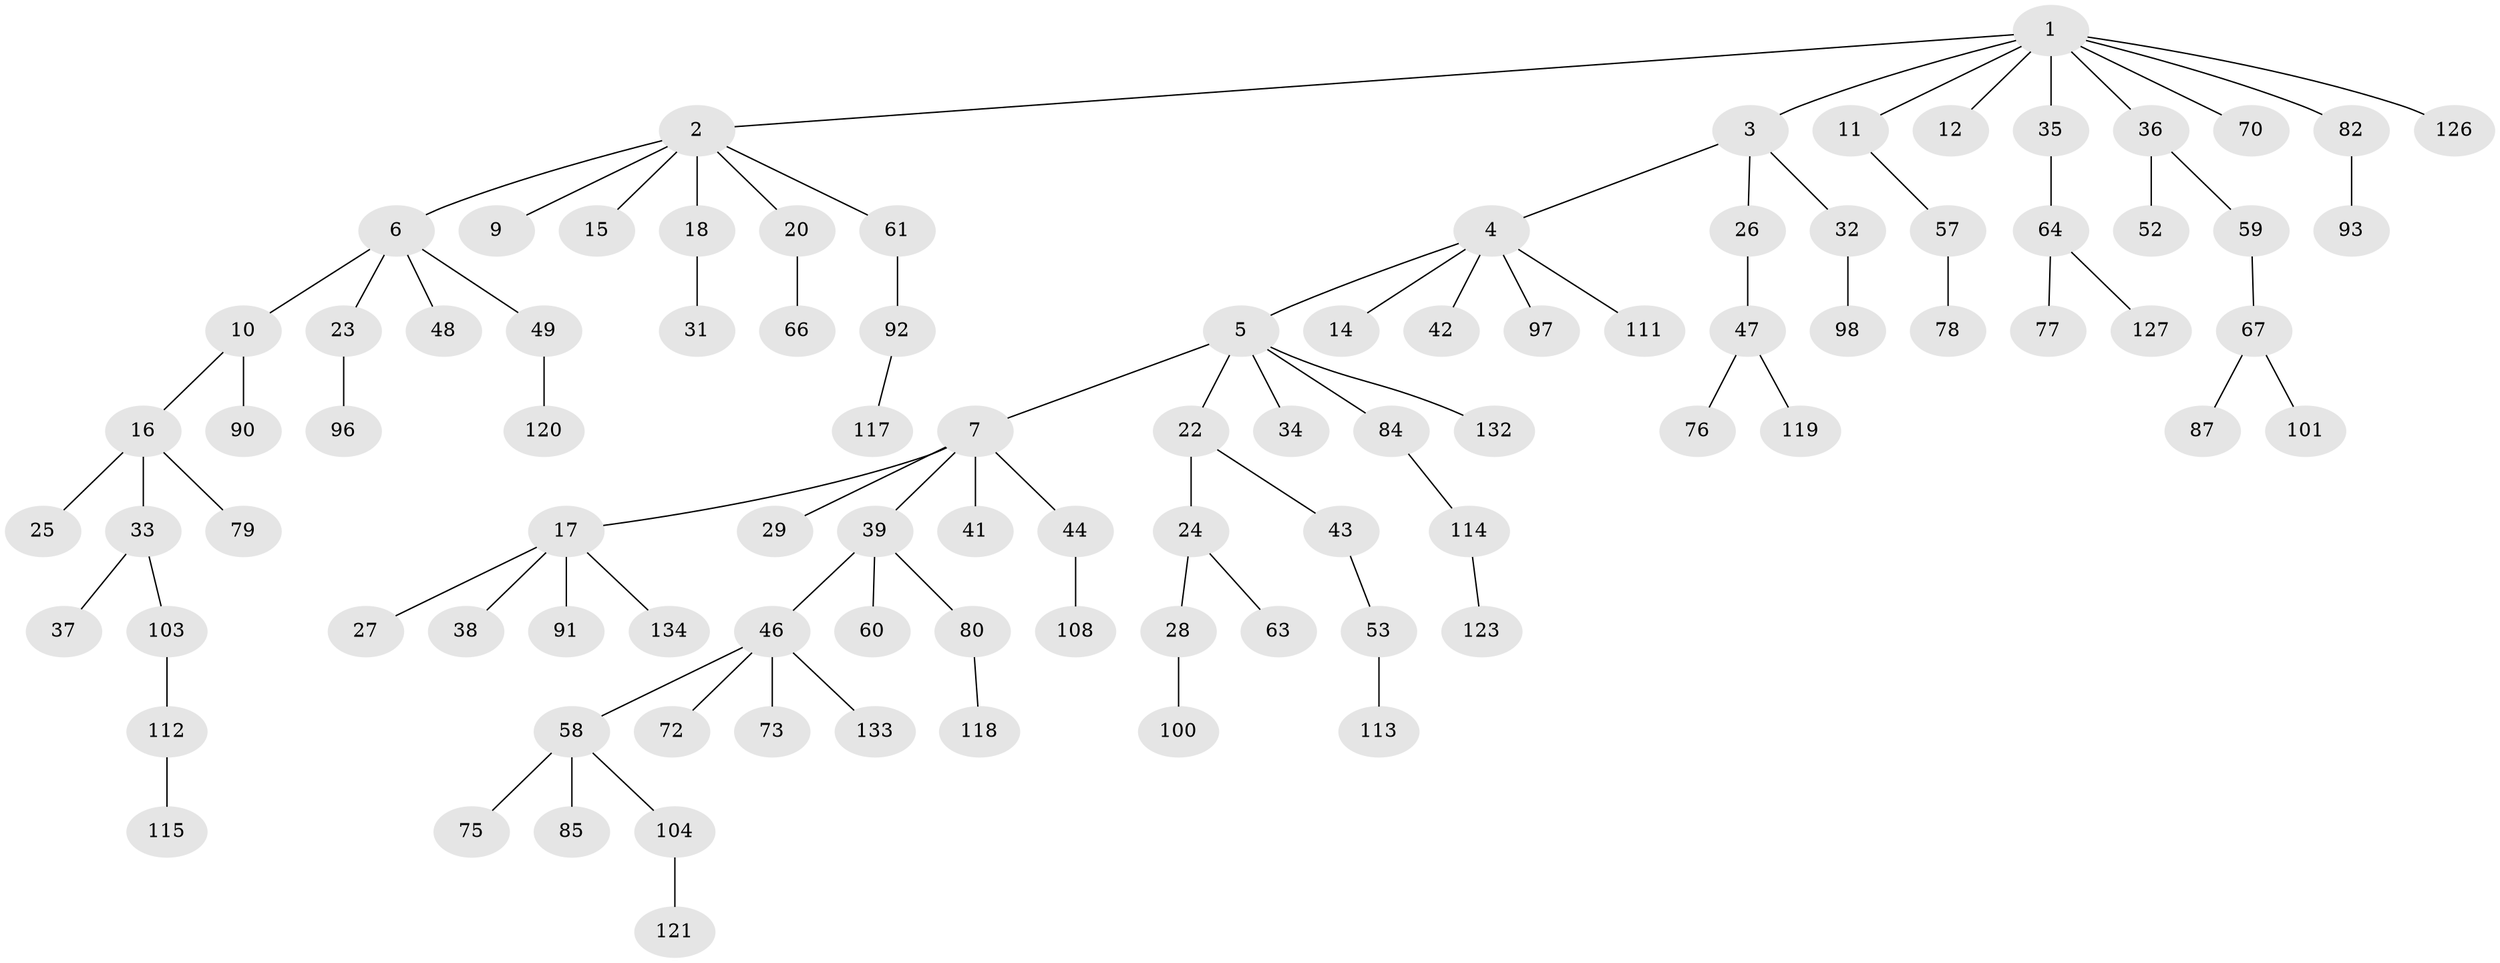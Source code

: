 // Generated by graph-tools (version 1.1) at 2025/24/03/03/25 07:24:06]
// undirected, 94 vertices, 93 edges
graph export_dot {
graph [start="1"]
  node [color=gray90,style=filled];
  1 [super="+54"];
  2;
  3 [super="+124"];
  4 [super="+30"];
  5 [super="+95"];
  6 [super="+8"];
  7 [super="+13"];
  9 [super="+109"];
  10;
  11;
  12;
  14 [super="+89"];
  15;
  16 [super="+19"];
  17 [super="+55"];
  18 [super="+21"];
  20 [super="+62"];
  22 [super="+50"];
  23;
  24 [super="+129"];
  25;
  26 [super="+81"];
  27;
  28 [super="+74"];
  29 [super="+40"];
  31;
  32;
  33;
  34 [super="+107"];
  35 [super="+106"];
  36;
  37;
  38;
  39 [super="+45"];
  41 [super="+102"];
  42 [super="+56"];
  43;
  44 [super="+105"];
  46 [super="+69"];
  47;
  48;
  49 [super="+51"];
  52;
  53 [super="+68"];
  57;
  58 [super="+65"];
  59 [super="+94"];
  60;
  61 [super="+88"];
  63 [super="+83"];
  64 [super="+116"];
  66;
  67 [super="+71"];
  70;
  72;
  73;
  75;
  76;
  77;
  78 [super="+86"];
  79;
  80;
  82 [super="+110"];
  84 [super="+131"];
  85;
  87;
  90;
  91;
  92;
  93;
  96;
  97 [super="+99"];
  98 [super="+125"];
  100;
  101;
  103 [super="+130"];
  104;
  108;
  111;
  112 [super="+128"];
  113;
  114 [super="+122"];
  115;
  117;
  118;
  119;
  120;
  121;
  123;
  126;
  127;
  132;
  133;
  134;
  1 -- 2;
  1 -- 3;
  1 -- 11;
  1 -- 12;
  1 -- 35;
  1 -- 36;
  1 -- 82;
  1 -- 126;
  1 -- 70;
  2 -- 6;
  2 -- 9;
  2 -- 15;
  2 -- 18;
  2 -- 20;
  2 -- 61;
  3 -- 4;
  3 -- 26;
  3 -- 32;
  4 -- 5;
  4 -- 14;
  4 -- 42;
  4 -- 97;
  4 -- 111;
  5 -- 7;
  5 -- 22;
  5 -- 34;
  5 -- 84;
  5 -- 132;
  6 -- 23;
  6 -- 49;
  6 -- 48;
  6 -- 10;
  7 -- 29;
  7 -- 41;
  7 -- 17;
  7 -- 44;
  7 -- 39;
  10 -- 16;
  10 -- 90;
  11 -- 57;
  16 -- 25;
  16 -- 33;
  16 -- 79;
  17 -- 27;
  17 -- 38;
  17 -- 91;
  17 -- 134;
  18 -- 31;
  20 -- 66;
  22 -- 24;
  22 -- 43;
  23 -- 96;
  24 -- 28;
  24 -- 63;
  26 -- 47;
  28 -- 100;
  32 -- 98;
  33 -- 37;
  33 -- 103;
  35 -- 64;
  36 -- 52;
  36 -- 59;
  39 -- 46;
  39 -- 80;
  39 -- 60;
  43 -- 53;
  44 -- 108;
  46 -- 58;
  46 -- 72;
  46 -- 73;
  46 -- 133;
  47 -- 76;
  47 -- 119;
  49 -- 120;
  53 -- 113;
  57 -- 78;
  58 -- 75;
  58 -- 104;
  58 -- 85;
  59 -- 67;
  61 -- 92;
  64 -- 77;
  64 -- 127;
  67 -- 87;
  67 -- 101;
  80 -- 118;
  82 -- 93;
  84 -- 114;
  92 -- 117;
  103 -- 112;
  104 -- 121;
  112 -- 115;
  114 -- 123;
}
